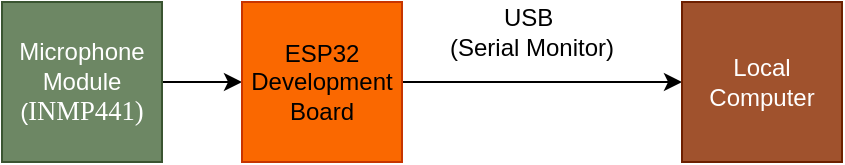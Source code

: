 <mxfile version="24.8.6">
  <diagram name="Page-1" id="gIyjtSYk0tEW-LxcqKAF">
    <mxGraphModel dx="794" dy="506" grid="1" gridSize="10" guides="1" tooltips="1" connect="1" arrows="1" fold="1" page="1" pageScale="1" pageWidth="850" pageHeight="1100" math="0" shadow="0">
      <root>
        <mxCell id="0" />
        <mxCell id="1" parent="0" />
        <mxCell id="FFk3PpFttwuM8VdrA1RC-7" value="" style="edgeStyle=orthogonalEdgeStyle;rounded=0;orthogonalLoop=1;jettySize=auto;html=1;" parent="1" source="FFk3PpFttwuM8VdrA1RC-1" target="FFk3PpFttwuM8VdrA1RC-3" edge="1">
          <mxGeometry relative="1" as="geometry" />
        </mxCell>
        <mxCell id="FFk3PpFttwuM8VdrA1RC-1" value="Microphone Module&lt;div&gt;(&lt;span style=&quot;background-color: transparent; font-family: &amp;quot;Times New Roman&amp;quot;, serif; font-size: 10pt; white-space-collapse: preserve;&quot;&gt;INMP441)&lt;/span&gt;&lt;/div&gt;" style="whiteSpace=wrap;html=1;aspect=fixed;fillColor=#6d8764;fontColor=#ffffff;strokeColor=#3A5431;" parent="1" vertex="1">
          <mxGeometry x="120" y="190" width="80" height="80" as="geometry" />
        </mxCell>
        <mxCell id="FFk3PpFttwuM8VdrA1RC-8" style="edgeStyle=orthogonalEdgeStyle;rounded=0;orthogonalLoop=1;jettySize=auto;html=1;exitX=1;exitY=0.5;exitDx=0;exitDy=0;" parent="1" source="FFk3PpFttwuM8VdrA1RC-3" target="FFk3PpFttwuM8VdrA1RC-6" edge="1">
          <mxGeometry relative="1" as="geometry">
            <mxPoint x="440" y="230" as="targetPoint" />
          </mxGeometry>
        </mxCell>
        <mxCell id="FFk3PpFttwuM8VdrA1RC-3" value="ESP32 Development Board" style="whiteSpace=wrap;html=1;aspect=fixed;fillColor=#fa6800;fontColor=#000000;strokeColor=#C73500;" parent="1" vertex="1">
          <mxGeometry x="240" y="190" width="80" height="80" as="geometry" />
        </mxCell>
        <mxCell id="FFk3PpFttwuM8VdrA1RC-6" value="Local Computer" style="whiteSpace=wrap;html=1;aspect=fixed;fillColor=#a0522d;fontColor=#ffffff;strokeColor=#6D1F00;" parent="1" vertex="1">
          <mxGeometry x="460" y="190" width="80" height="80" as="geometry" />
        </mxCell>
        <mxCell id="NNt3cBQQOp8O8zIszZ58-2" value="USB&amp;nbsp;&lt;div&gt;(Serial Monitor)&lt;/div&gt;" style="text;html=1;align=center;verticalAlign=middle;whiteSpace=wrap;rounded=0;" vertex="1" parent="1">
          <mxGeometry x="340" y="190" width="90" height="30" as="geometry" />
        </mxCell>
      </root>
    </mxGraphModel>
  </diagram>
</mxfile>
